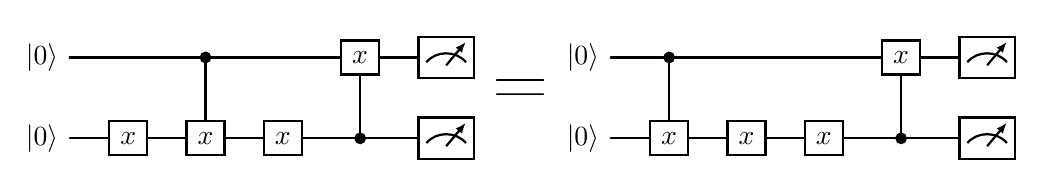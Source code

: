 \documentclass[border=6pt]{standalone}
\usepackage[utf8]{inputenc}
\usepackage[T1]{fontenc}
\usepackage{tikz}
\usetikzlibrary{quantikz2}
\begin{document}\begin{quantikz}
	\lstick{\ket{0}}	&	\qw	&	\ctrl{1}	&	\qw	&	\gate{x}	&	\meter{}\\
	\lstick{\ket{0}}	&	\gate{x}	&	\gate{x}	&	\gate{x}	&	\ctrl{-1}	&	\meter{}
\end{quantikz}
{\Huge{\textbf{=}}}
\begin{quantikz}
	\lstick{\ket{0}}	&	\ctrl{1}	&	\qw	&	\qw	&	\gate{x}	&	\meter{}\\
	\lstick{\ket{0}}	&	\gate{x}	&	\gate{x}	&	\gate{x}	&	\ctrl{-1}	&	\meter{}
\end{quantikz}
\end{document}